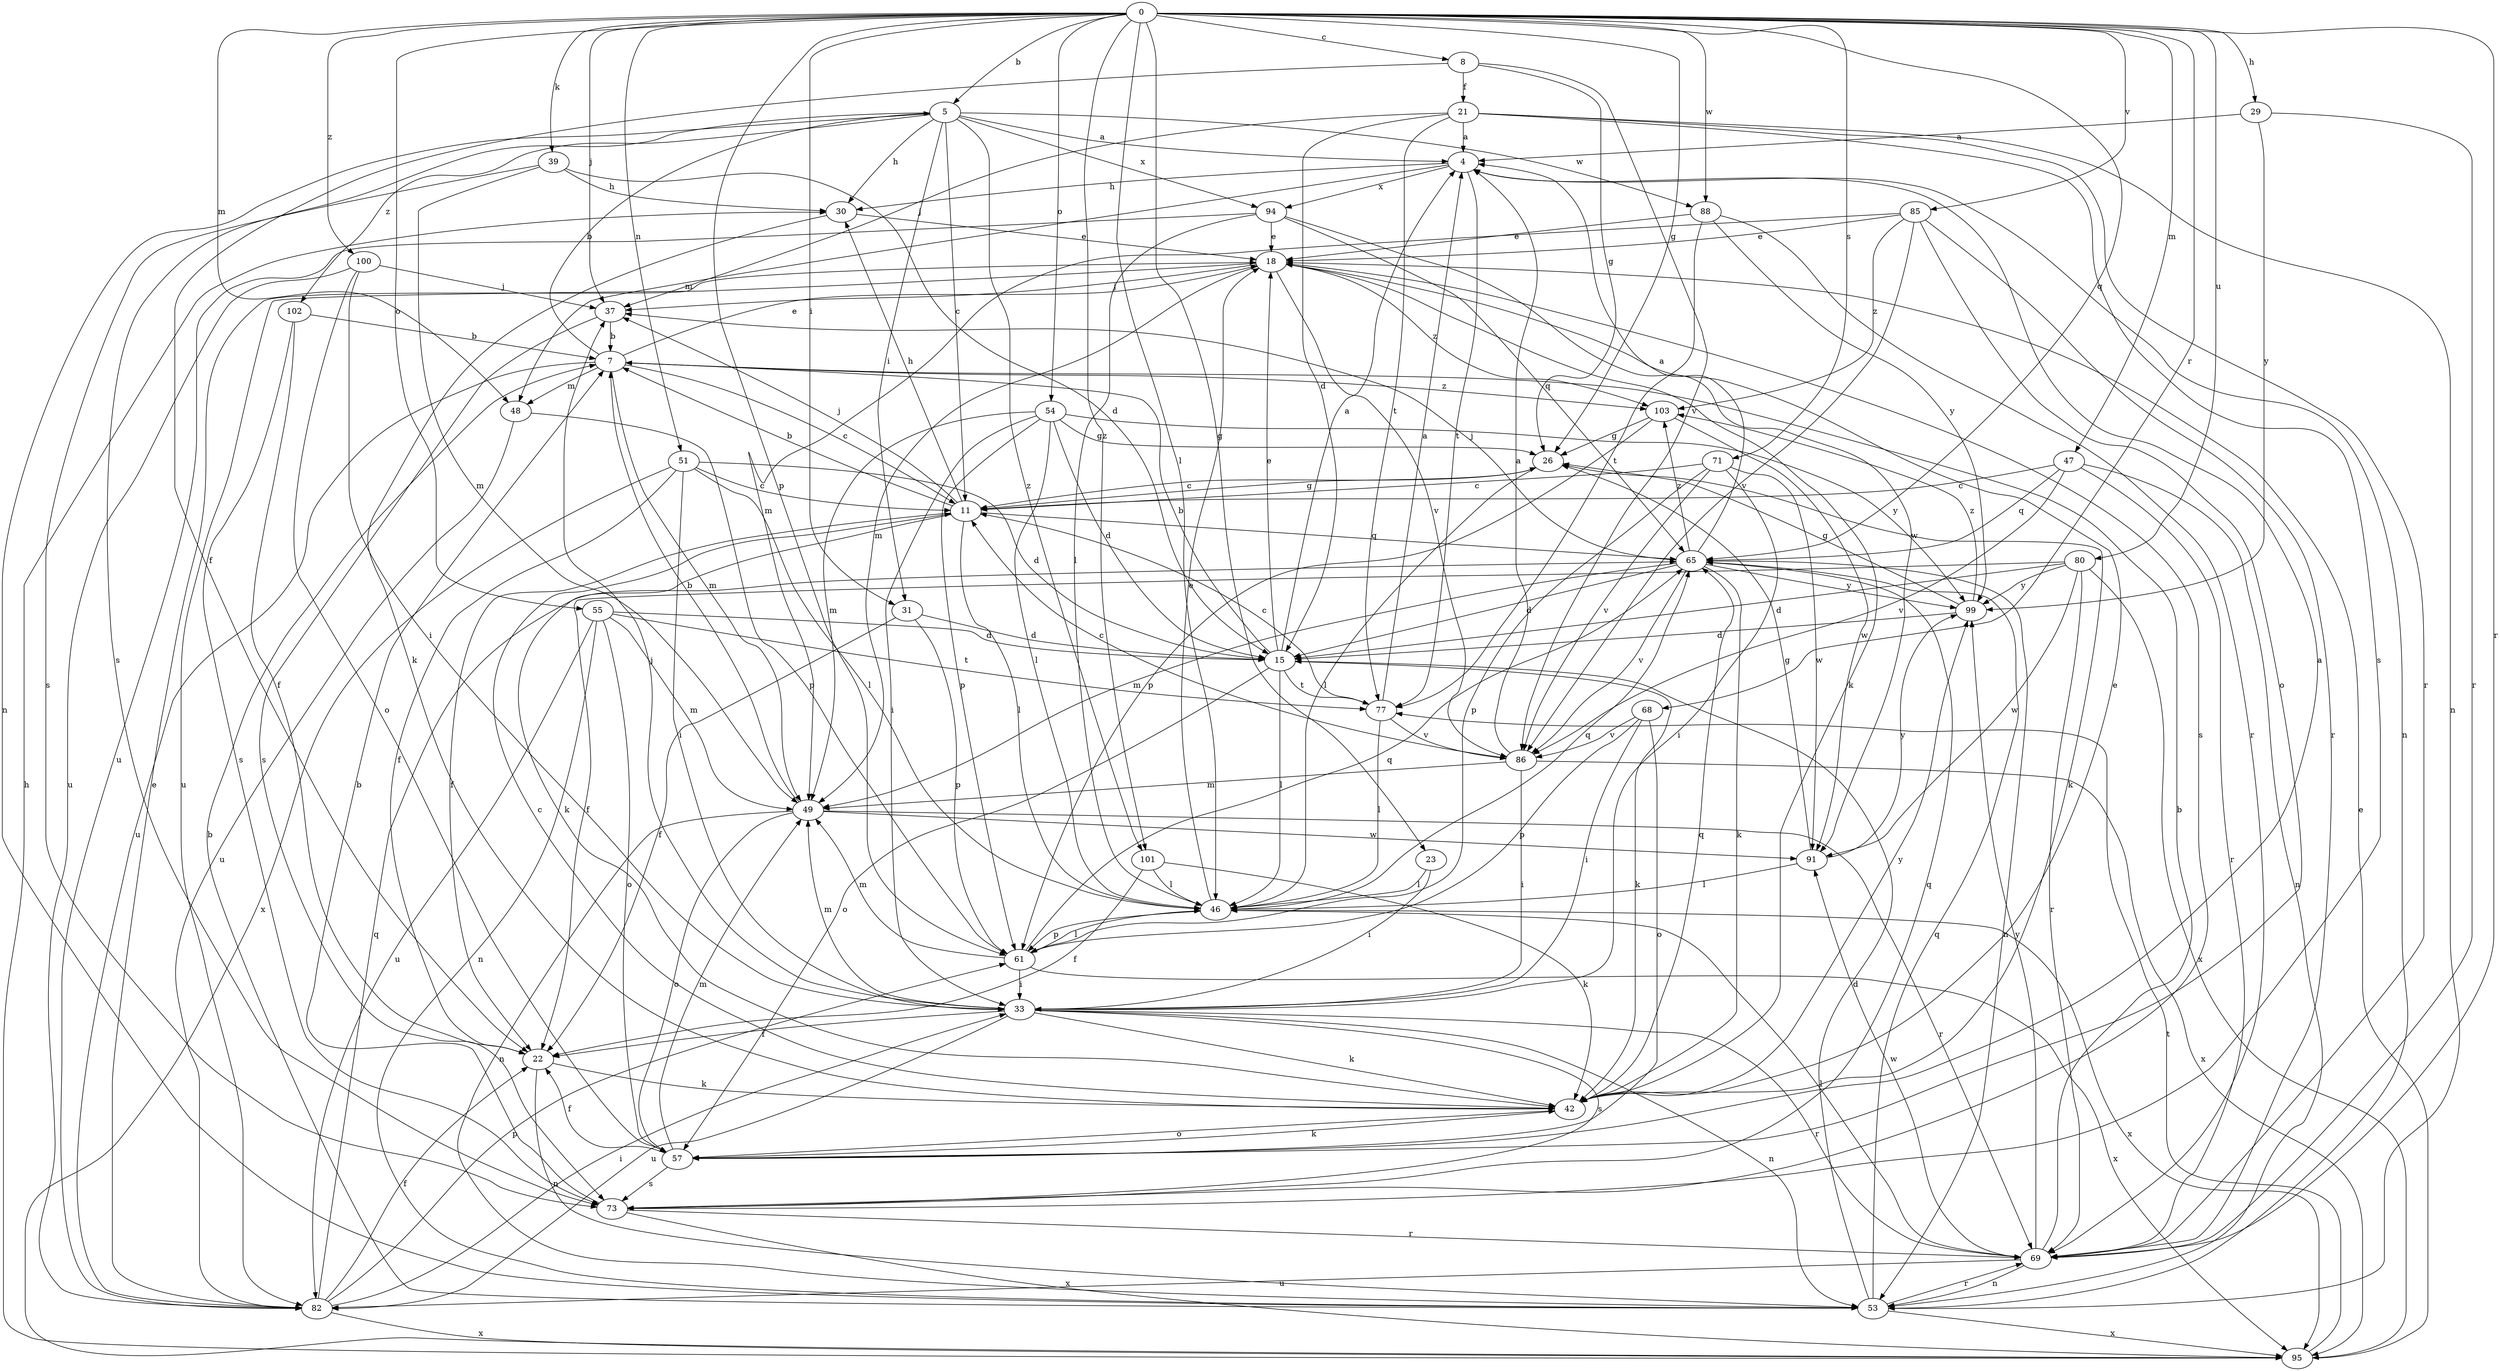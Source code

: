 strict digraph  {
0;
4;
5;
7;
8;
11;
15;
18;
21;
22;
23;
26;
29;
30;
31;
33;
37;
39;
42;
46;
47;
48;
49;
51;
53;
54;
55;
57;
61;
65;
68;
69;
71;
73;
77;
80;
82;
85;
86;
88;
91;
94;
95;
99;
100;
101;
102;
103;
0 -> 5  [label=b];
0 -> 8  [label=c];
0 -> 23  [label=g];
0 -> 26  [label=g];
0 -> 29  [label=h];
0 -> 31  [label=i];
0 -> 37  [label=j];
0 -> 39  [label=k];
0 -> 46  [label=l];
0 -> 47  [label=m];
0 -> 48  [label=m];
0 -> 51  [label=n];
0 -> 54  [label=o];
0 -> 55  [label=o];
0 -> 61  [label=p];
0 -> 65  [label=q];
0 -> 68  [label=r];
0 -> 69  [label=r];
0 -> 71  [label=s];
0 -> 80  [label=u];
0 -> 85  [label=v];
0 -> 88  [label=w];
0 -> 100  [label=z];
0 -> 101  [label=z];
4 -> 30  [label=h];
4 -> 48  [label=m];
4 -> 53  [label=n];
4 -> 77  [label=t];
4 -> 94  [label=x];
5 -> 4  [label=a];
5 -> 11  [label=c];
5 -> 30  [label=h];
5 -> 31  [label=i];
5 -> 53  [label=n];
5 -> 73  [label=s];
5 -> 88  [label=w];
5 -> 94  [label=x];
5 -> 101  [label=z];
5 -> 102  [label=z];
7 -> 5  [label=b];
7 -> 11  [label=c];
7 -> 18  [label=e];
7 -> 48  [label=m];
7 -> 49  [label=m];
7 -> 82  [label=u];
7 -> 103  [label=z];
8 -> 21  [label=f];
8 -> 22  [label=f];
8 -> 26  [label=g];
8 -> 86  [label=v];
11 -> 7  [label=b];
11 -> 22  [label=f];
11 -> 26  [label=g];
11 -> 30  [label=h];
11 -> 37  [label=j];
11 -> 42  [label=k];
11 -> 46  [label=l];
11 -> 65  [label=q];
15 -> 4  [label=a];
15 -> 7  [label=b];
15 -> 18  [label=e];
15 -> 42  [label=k];
15 -> 46  [label=l];
15 -> 57  [label=o];
15 -> 77  [label=t];
18 -> 37  [label=j];
18 -> 42  [label=k];
18 -> 49  [label=m];
18 -> 73  [label=s];
18 -> 82  [label=u];
18 -> 86  [label=v];
18 -> 103  [label=z];
21 -> 4  [label=a];
21 -> 15  [label=d];
21 -> 37  [label=j];
21 -> 53  [label=n];
21 -> 69  [label=r];
21 -> 73  [label=s];
21 -> 77  [label=t];
22 -> 42  [label=k];
22 -> 53  [label=n];
23 -> 33  [label=i];
23 -> 46  [label=l];
26 -> 11  [label=c];
26 -> 42  [label=k];
26 -> 46  [label=l];
29 -> 4  [label=a];
29 -> 69  [label=r];
29 -> 99  [label=y];
30 -> 18  [label=e];
30 -> 42  [label=k];
31 -> 15  [label=d];
31 -> 22  [label=f];
31 -> 61  [label=p];
33 -> 22  [label=f];
33 -> 37  [label=j];
33 -> 42  [label=k];
33 -> 49  [label=m];
33 -> 53  [label=n];
33 -> 69  [label=r];
33 -> 73  [label=s];
33 -> 82  [label=u];
37 -> 7  [label=b];
37 -> 73  [label=s];
39 -> 15  [label=d];
39 -> 30  [label=h];
39 -> 49  [label=m];
39 -> 73  [label=s];
42 -> 11  [label=c];
42 -> 18  [label=e];
42 -> 57  [label=o];
42 -> 65  [label=q];
42 -> 99  [label=y];
46 -> 18  [label=e];
46 -> 61  [label=p];
46 -> 65  [label=q];
46 -> 95  [label=x];
47 -> 11  [label=c];
47 -> 53  [label=n];
47 -> 65  [label=q];
47 -> 69  [label=r];
47 -> 86  [label=v];
48 -> 61  [label=p];
48 -> 82  [label=u];
49 -> 7  [label=b];
49 -> 53  [label=n];
49 -> 57  [label=o];
49 -> 69  [label=r];
49 -> 91  [label=w];
51 -> 11  [label=c];
51 -> 15  [label=d];
51 -> 22  [label=f];
51 -> 33  [label=i];
51 -> 46  [label=l];
51 -> 95  [label=x];
53 -> 7  [label=b];
53 -> 15  [label=d];
53 -> 65  [label=q];
53 -> 69  [label=r];
53 -> 95  [label=x];
54 -> 15  [label=d];
54 -> 26  [label=g];
54 -> 33  [label=i];
54 -> 46  [label=l];
54 -> 49  [label=m];
54 -> 61  [label=p];
54 -> 99  [label=y];
55 -> 15  [label=d];
55 -> 49  [label=m];
55 -> 53  [label=n];
55 -> 57  [label=o];
55 -> 77  [label=t];
55 -> 82  [label=u];
57 -> 4  [label=a];
57 -> 22  [label=f];
57 -> 42  [label=k];
57 -> 49  [label=m];
57 -> 73  [label=s];
61 -> 33  [label=i];
61 -> 46  [label=l];
61 -> 49  [label=m];
61 -> 65  [label=q];
61 -> 95  [label=x];
65 -> 4  [label=a];
65 -> 15  [label=d];
65 -> 37  [label=j];
65 -> 42  [label=k];
65 -> 49  [label=m];
65 -> 53  [label=n];
65 -> 86  [label=v];
65 -> 99  [label=y];
65 -> 103  [label=z];
68 -> 33  [label=i];
68 -> 57  [label=o];
68 -> 61  [label=p];
68 -> 86  [label=v];
69 -> 7  [label=b];
69 -> 46  [label=l];
69 -> 53  [label=n];
69 -> 82  [label=u];
69 -> 91  [label=w];
69 -> 99  [label=y];
71 -> 11  [label=c];
71 -> 33  [label=i];
71 -> 61  [label=p];
71 -> 86  [label=v];
71 -> 91  [label=w];
73 -> 7  [label=b];
73 -> 65  [label=q];
73 -> 69  [label=r];
73 -> 95  [label=x];
77 -> 4  [label=a];
77 -> 11  [label=c];
77 -> 46  [label=l];
77 -> 86  [label=v];
80 -> 15  [label=d];
80 -> 22  [label=f];
80 -> 69  [label=r];
80 -> 91  [label=w];
80 -> 95  [label=x];
80 -> 99  [label=y];
82 -> 18  [label=e];
82 -> 22  [label=f];
82 -> 33  [label=i];
82 -> 61  [label=p];
82 -> 65  [label=q];
82 -> 95  [label=x];
85 -> 18  [label=e];
85 -> 49  [label=m];
85 -> 57  [label=o];
85 -> 69  [label=r];
85 -> 86  [label=v];
85 -> 103  [label=z];
86 -> 4  [label=a];
86 -> 11  [label=c];
86 -> 33  [label=i];
86 -> 49  [label=m];
86 -> 95  [label=x];
88 -> 18  [label=e];
88 -> 69  [label=r];
88 -> 77  [label=t];
88 -> 99  [label=y];
91 -> 26  [label=g];
91 -> 46  [label=l];
91 -> 99  [label=y];
94 -> 18  [label=e];
94 -> 46  [label=l];
94 -> 65  [label=q];
94 -> 82  [label=u];
94 -> 91  [label=w];
95 -> 18  [label=e];
95 -> 30  [label=h];
95 -> 77  [label=t];
99 -> 15  [label=d];
99 -> 26  [label=g];
99 -> 103  [label=z];
100 -> 33  [label=i];
100 -> 37  [label=j];
100 -> 57  [label=o];
100 -> 82  [label=u];
101 -> 22  [label=f];
101 -> 42  [label=k];
101 -> 46  [label=l];
102 -> 7  [label=b];
102 -> 22  [label=f];
102 -> 73  [label=s];
103 -> 26  [label=g];
103 -> 61  [label=p];
103 -> 91  [label=w];
}
